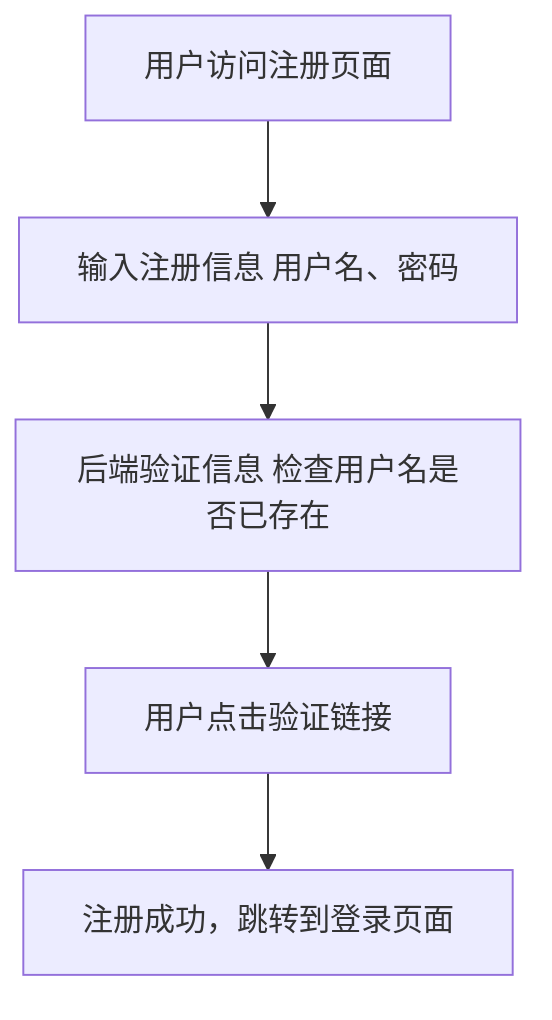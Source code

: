 graph TD
    A[用户访问注册页面] --> B[输入注册信息 用户名、密码]
B --> C[后端验证信息 检查用户名是否已存在]
C --> D[用户点击验证链接]
D --> E[注册成功，跳转到登录页面]